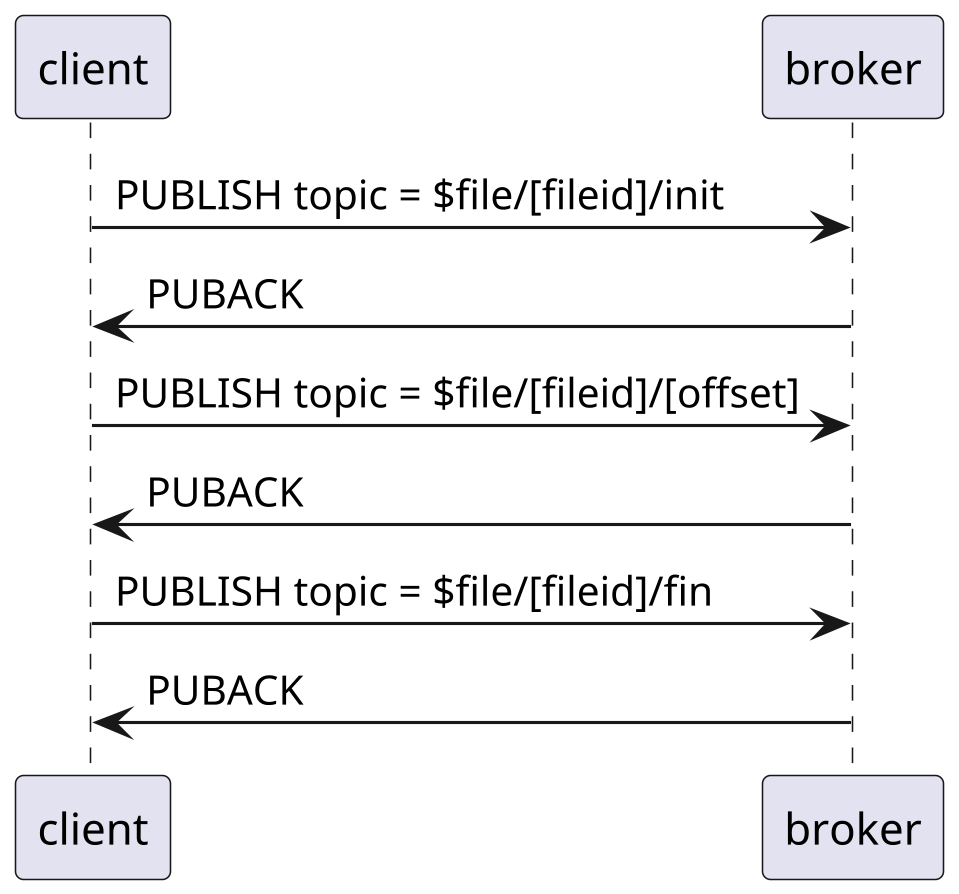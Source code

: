 @startuml
skinparam dpi 300

  client -> broker: PUBLISH topic = $file/[fileid]/init
  client <- broker: PUBACK

  client -> broker: PUBLISH topic = $file/[fileid]/[offset]
  client <- broker: PUBACK

  client -> broker: PUBLISH topic = $file/[fileid]/fin
  client <- broker: PUBACK

@enduml

